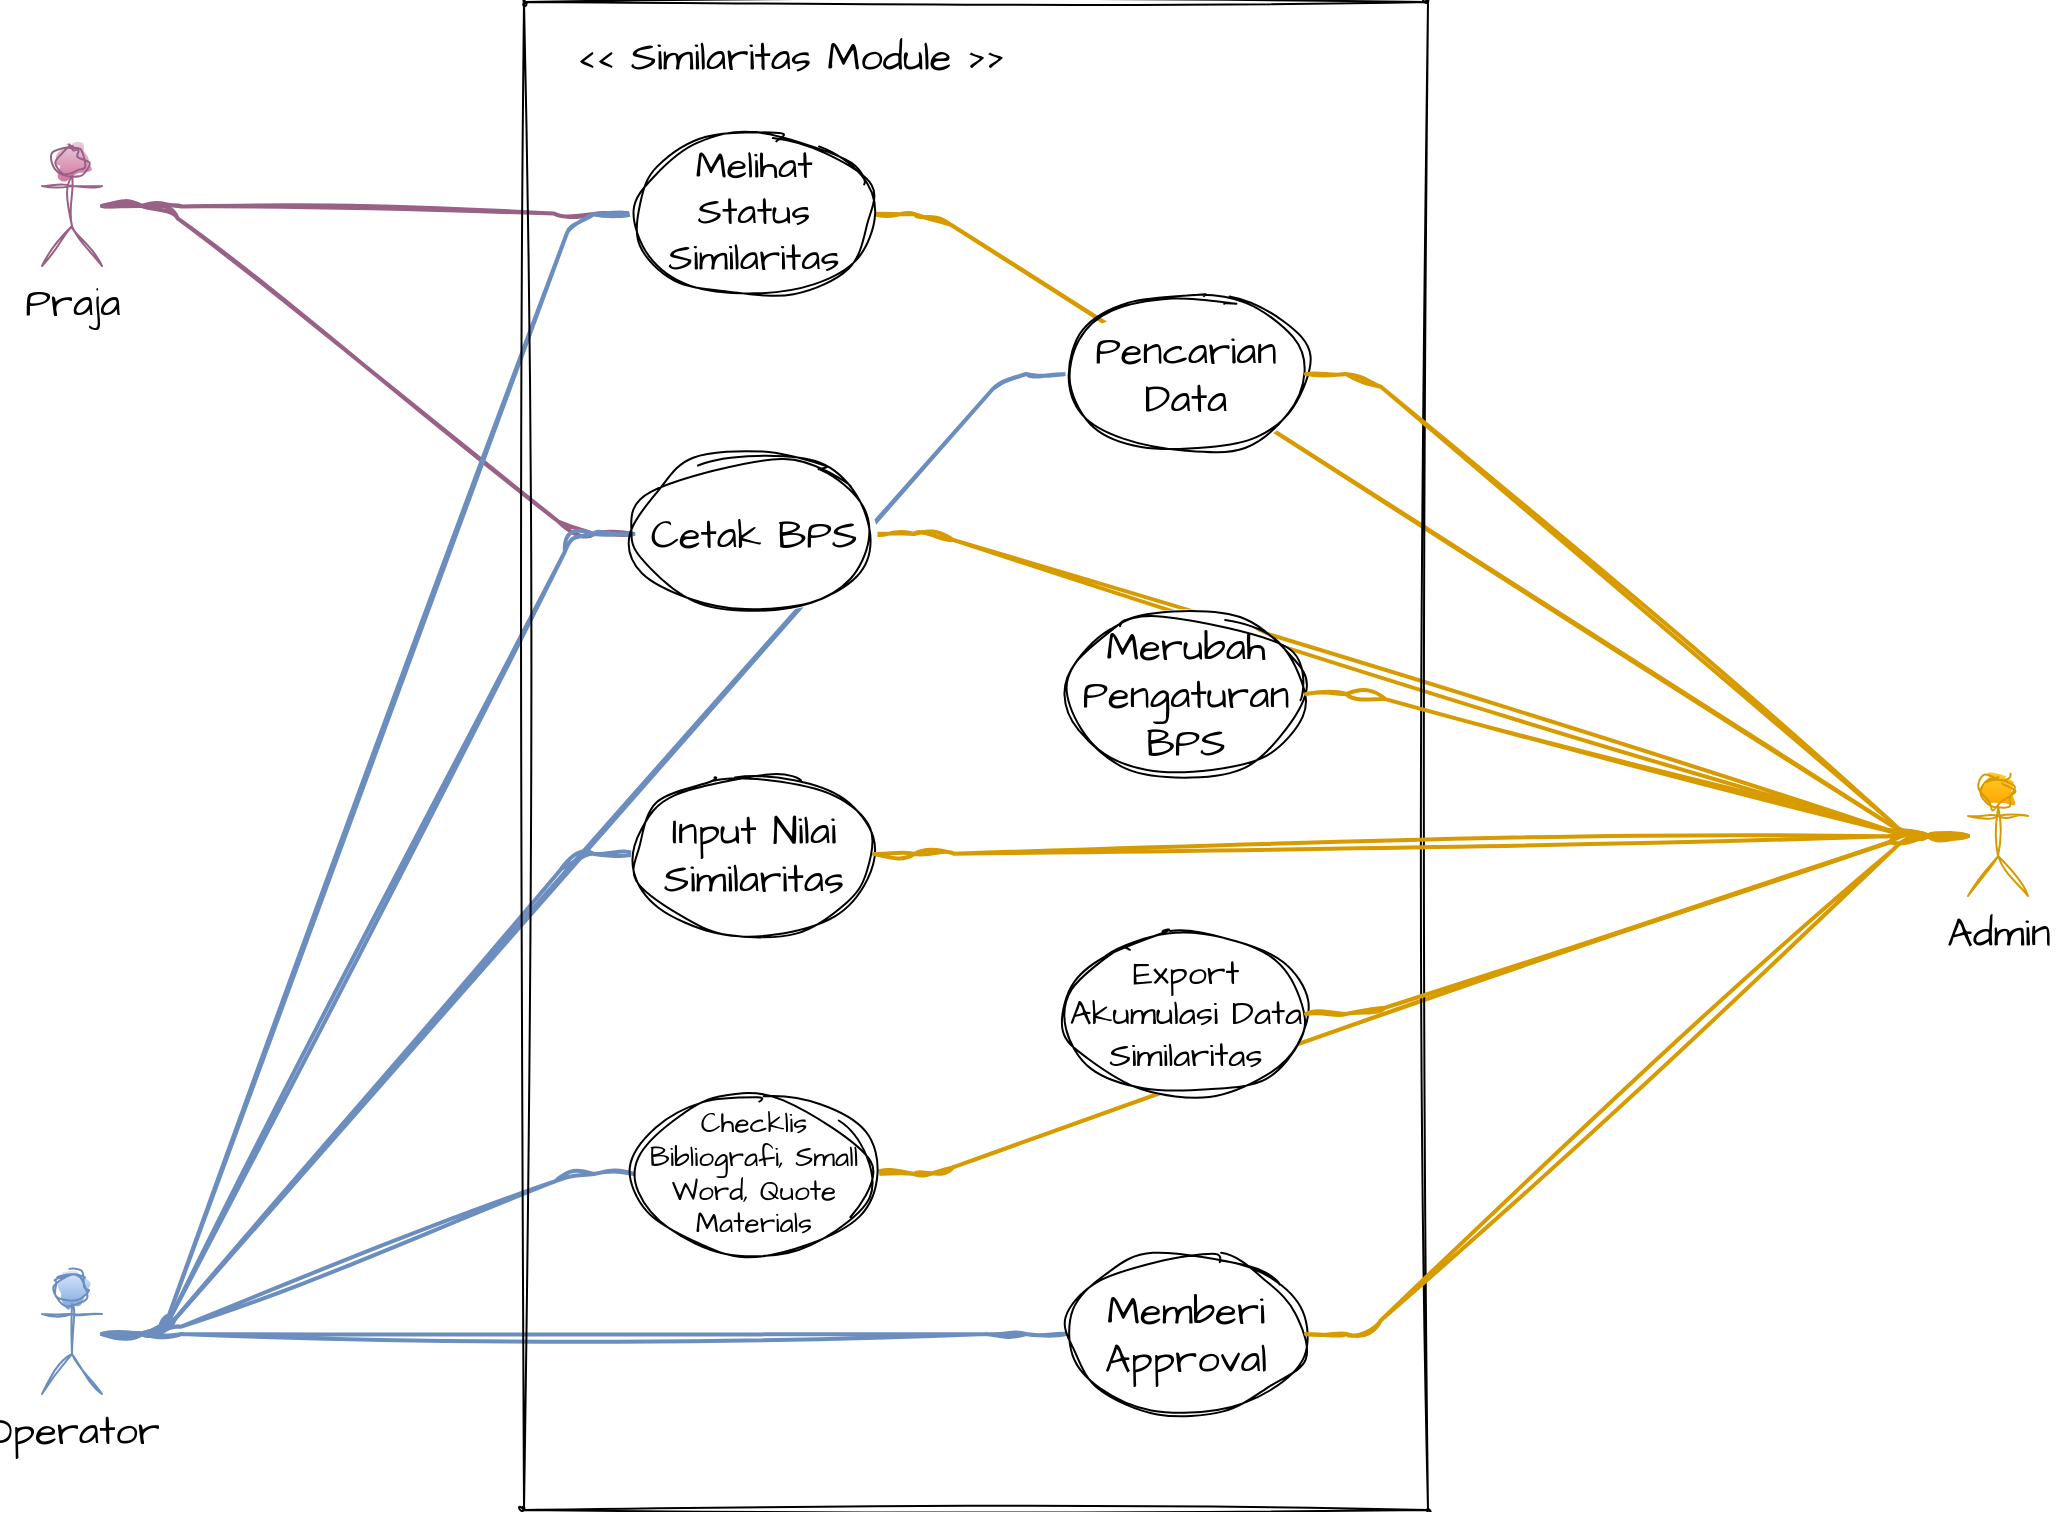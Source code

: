 <mxfile version="21.6.5" type="device">
  <diagram name="Similaritas Module" id="253OuGNU45egYv40BCbG">
    <mxGraphModel dx="1834" dy="1292" grid="0" gridSize="10" guides="1" tooltips="1" connect="1" arrows="1" fold="1" page="0" pageScale="1" pageWidth="850" pageHeight="1100" math="0" shadow="0">
      <root>
        <mxCell id="0" />
        <mxCell id="1" parent="0" />
        <mxCell id="FokYgpelQZuV7OycChYl-26" style="edgeStyle=entityRelationEdgeStyle;rounded=1;sketch=1;hachureGap=4;jiggle=2;curveFitting=1;orthogonalLoop=1;jettySize=auto;html=1;fontFamily=Architects Daughter;fontSource=https%3A%2F%2Ffonts.googleapis.com%2Fcss%3Ffamily%3DArchitects%2BDaughter;fontSize=16;startSize=8;endSize=8;endArrow=none;endFill=0;strokeWidth=2;fillColor=#ffcd28;gradientColor=#ffa500;strokeColor=#d79b00;" parent="1" source="FokYgpelQZuV7OycChYl-6" target="FokYgpelQZuV7OycChYl-9" edge="1">
          <mxGeometry relative="1" as="geometry" />
        </mxCell>
        <mxCell id="FokYgpelQZuV7OycChYl-24" style="edgeStyle=entityRelationEdgeStyle;rounded=1;sketch=1;hachureGap=4;jiggle=2;curveFitting=1;orthogonalLoop=1;jettySize=auto;html=1;fontFamily=Architects Daughter;fontSource=https%3A%2F%2Ffonts.googleapis.com%2Fcss%3Ffamily%3DArchitects%2BDaughter;fontSize=16;startSize=8;endSize=8;endArrow=none;endFill=0;strokeWidth=2;fillColor=#ffcd28;gradientColor=#ffa500;strokeColor=#d79b00;" parent="1" source="FokYgpelQZuV7OycChYl-6" target="FokYgpelQZuV7OycChYl-7" edge="1">
          <mxGeometry relative="1" as="geometry" />
        </mxCell>
        <mxCell id="FokYgpelQZuV7OycChYl-30" style="edgeStyle=entityRelationEdgeStyle;rounded=1;sketch=1;hachureGap=4;jiggle=2;curveFitting=1;orthogonalLoop=1;jettySize=auto;html=1;fontFamily=Architects Daughter;fontSource=https%3A%2F%2Ffonts.googleapis.com%2Fcss%3Ffamily%3DArchitects%2BDaughter;fontSize=16;startSize=8;endSize=8;endArrow=none;endFill=0;strokeWidth=2;fillColor=#ffcd28;gradientColor=#ffa500;strokeColor=#d79b00;" parent="1" source="FokYgpelQZuV7OycChYl-6" target="FokYgpelQZuV7OycChYl-13" edge="1">
          <mxGeometry relative="1" as="geometry" />
        </mxCell>
        <mxCell id="FokYgpelQZuV7OycChYl-15" style="edgeStyle=entityRelationEdgeStyle;rounded=1;sketch=1;hachureGap=4;jiggle=2;curveFitting=1;orthogonalLoop=1;jettySize=auto;html=1;fontFamily=Architects Daughter;fontSource=https%3A%2F%2Ffonts.googleapis.com%2Fcss%3Ffamily%3DArchitects%2BDaughter;fontSize=16;startSize=8;endSize=8;endArrow=none;endFill=0;strokeWidth=2;fillColor=#e6d0de;gradientColor=#d5739d;strokeColor=#996185;" parent="1" source="FokYgpelQZuV7OycChYl-1" target="FokYgpelQZuV7OycChYl-7" edge="1">
          <mxGeometry relative="1" as="geometry" />
        </mxCell>
        <mxCell id="FokYgpelQZuV7OycChYl-16" style="edgeStyle=entityRelationEdgeStyle;rounded=1;sketch=1;hachureGap=4;jiggle=2;curveFitting=1;orthogonalLoop=1;jettySize=auto;html=1;fontFamily=Architects Daughter;fontSource=https%3A%2F%2Ffonts.googleapis.com%2Fcss%3Ffamily%3DArchitects%2BDaughter;fontSize=16;startSize=8;endSize=8;endArrow=none;endFill=0;strokeWidth=2;fillColor=#e6d0de;gradientColor=#d5739d;strokeColor=#996185;" parent="1" source="FokYgpelQZuV7OycChYl-1" target="FokYgpelQZuV7OycChYl-9" edge="1">
          <mxGeometry relative="1" as="geometry" />
        </mxCell>
        <mxCell id="FokYgpelQZuV7OycChYl-1" value="Praja" style="shape=umlActor;verticalLabelPosition=bottom;verticalAlign=top;html=1;outlineConnect=0;sketch=1;hachureGap=4;jiggle=2;curveFitting=1;fontFamily=Architects Daughter;fontSource=https%3A%2F%2Ffonts.googleapis.com%2Fcss%3Ffamily%3DArchitects%2BDaughter;fontSize=20;fillColor=#e6d0de;gradientColor=#d5739d;strokeColor=#996185;rounded=1;" parent="1" vertex="1">
          <mxGeometry x="-291" y="-135" width="30" height="60" as="geometry" />
        </mxCell>
        <mxCell id="FokYgpelQZuV7OycChYl-17" style="edgeStyle=entityRelationEdgeStyle;rounded=1;sketch=1;hachureGap=4;jiggle=2;curveFitting=1;orthogonalLoop=1;jettySize=auto;html=1;fontFamily=Architects Daughter;fontSource=https%3A%2F%2Ffonts.googleapis.com%2Fcss%3Ffamily%3DArchitects%2BDaughter;fontSize=16;startSize=8;endSize=8;endArrow=none;endFill=0;strokeWidth=2;fillColor=#dae8fc;gradientColor=#7ea6e0;strokeColor=#6c8ebf;" parent="1" source="FokYgpelQZuV7OycChYl-2" target="FokYgpelQZuV7OycChYl-7" edge="1">
          <mxGeometry relative="1" as="geometry" />
        </mxCell>
        <mxCell id="FokYgpelQZuV7OycChYl-18" style="edgeStyle=entityRelationEdgeStyle;rounded=1;sketch=1;hachureGap=4;jiggle=2;curveFitting=1;orthogonalLoop=1;jettySize=auto;html=1;fontFamily=Architects Daughter;fontSource=https%3A%2F%2Ffonts.googleapis.com%2Fcss%3Ffamily%3DArchitects%2BDaughter;fontSize=16;startSize=8;endSize=8;endArrow=none;endFill=0;strokeWidth=2;fillColor=#dae8fc;gradientColor=#7ea6e0;strokeColor=#6c8ebf;" parent="1" source="FokYgpelQZuV7OycChYl-2" target="FokYgpelQZuV7OycChYl-9" edge="1">
          <mxGeometry relative="1" as="geometry" />
        </mxCell>
        <mxCell id="FokYgpelQZuV7OycChYl-19" style="edgeStyle=entityRelationEdgeStyle;rounded=1;sketch=1;hachureGap=4;jiggle=2;curveFitting=1;orthogonalLoop=1;jettySize=auto;html=1;fontFamily=Architects Daughter;fontSource=https%3A%2F%2Ffonts.googleapis.com%2Fcss%3Ffamily%3DArchitects%2BDaughter;fontSize=16;startSize=8;endSize=8;endArrow=none;endFill=0;strokeWidth=2;fillColor=#dae8fc;gradientColor=#7ea6e0;strokeColor=#6c8ebf;" parent="1" source="FokYgpelQZuV7OycChYl-2" target="FokYgpelQZuV7OycChYl-11" edge="1">
          <mxGeometry relative="1" as="geometry" />
        </mxCell>
        <mxCell id="FokYgpelQZuV7OycChYl-20" style="edgeStyle=entityRelationEdgeStyle;rounded=1;sketch=1;hachureGap=4;jiggle=2;curveFitting=1;orthogonalLoop=1;jettySize=auto;html=1;fontFamily=Architects Daughter;fontSource=https%3A%2F%2Ffonts.googleapis.com%2Fcss%3Ffamily%3DArchitects%2BDaughter;fontSize=16;startSize=8;endSize=8;endArrow=none;endFill=0;strokeWidth=2;fillColor=#dae8fc;gradientColor=#7ea6e0;strokeColor=#6c8ebf;" parent="1" source="FokYgpelQZuV7OycChYl-2" target="FokYgpelQZuV7OycChYl-13" edge="1">
          <mxGeometry relative="1" as="geometry" />
        </mxCell>
        <mxCell id="FokYgpelQZuV7OycChYl-21" style="edgeStyle=entityRelationEdgeStyle;rounded=1;sketch=1;hachureGap=4;jiggle=2;curveFitting=1;orthogonalLoop=1;jettySize=auto;html=1;fontFamily=Architects Daughter;fontSource=https%3A%2F%2Ffonts.googleapis.com%2Fcss%3Ffamily%3DArchitects%2BDaughter;fontSize=16;startSize=8;endSize=8;endArrow=none;endFill=0;strokeWidth=2;fillColor=#dae8fc;gradientColor=#7ea6e0;strokeColor=#6c8ebf;" parent="1" source="FokYgpelQZuV7OycChYl-2" target="FokYgpelQZuV7OycChYl-8" edge="1">
          <mxGeometry relative="1" as="geometry" />
        </mxCell>
        <mxCell id="FokYgpelQZuV7OycChYl-23" style="edgeStyle=entityRelationEdgeStyle;rounded=1;sketch=1;hachureGap=4;jiggle=2;curveFitting=1;orthogonalLoop=1;jettySize=auto;html=1;fontFamily=Architects Daughter;fontSource=https%3A%2F%2Ffonts.googleapis.com%2Fcss%3Ffamily%3DArchitects%2BDaughter;fontSize=16;startSize=8;endSize=8;endArrow=none;endFill=0;strokeWidth=2;fillColor=#dae8fc;gradientColor=#7ea6e0;strokeColor=#6c8ebf;" parent="1" source="FokYgpelQZuV7OycChYl-2" target="FokYgpelQZuV7OycChYl-14" edge="1">
          <mxGeometry relative="1" as="geometry" />
        </mxCell>
        <mxCell id="FokYgpelQZuV7OycChYl-2" value="Operator" style="shape=umlActor;verticalLabelPosition=bottom;verticalAlign=top;html=1;outlineConnect=0;sketch=1;hachureGap=4;jiggle=2;curveFitting=1;fontFamily=Architects Daughter;fontSource=https%3A%2F%2Ffonts.googleapis.com%2Fcss%3Ffamily%3DArchitects%2BDaughter;fontSize=20;fillColor=#dae8fc;gradientColor=#7ea6e0;strokeColor=#6c8ebf;rounded=1;" parent="1" vertex="1">
          <mxGeometry x="-291" y="429" width="30" height="60" as="geometry" />
        </mxCell>
        <mxCell id="FokYgpelQZuV7OycChYl-3" value="" style="swimlane;startSize=0;sketch=1;hachureGap=4;jiggle=2;curveFitting=1;fontFamily=Architects Daughter;fontSource=https%3A%2F%2Ffonts.googleapis.com%2Fcss%3Ffamily%3DArchitects%2BDaughter;fontSize=20;rounded=1;" parent="1" vertex="1">
          <mxGeometry x="-50" y="-207" width="452" height="754" as="geometry" />
        </mxCell>
        <mxCell id="FokYgpelQZuV7OycChYl-4" value="&amp;lt;&amp;lt; Similaritas Module &amp;gt;&amp;gt;" style="text;html=1;align=center;verticalAlign=middle;resizable=0;points=[];autosize=1;strokeColor=none;fillColor=none;fontSize=20;fontFamily=Architects Daughter;rounded=1;" parent="FokYgpelQZuV7OycChYl-3" vertex="1">
          <mxGeometry x="17" y="9" width="232" height="36" as="geometry" />
        </mxCell>
        <mxCell id="FokYgpelQZuV7OycChYl-7" value="Melihat Status Similaritas" style="ellipse;whiteSpace=wrap;html=1;sketch=1;hachureGap=4;jiggle=2;curveFitting=1;fontFamily=Architects Daughter;fontSource=https%3A%2F%2Ffonts.googleapis.com%2Fcss%3Ffamily%3DArchitects%2BDaughter;fontSize=19;rounded=1;" parent="FokYgpelQZuV7OycChYl-3" vertex="1">
          <mxGeometry x="55" y="66" width="120" height="80" as="geometry" />
        </mxCell>
        <mxCell id="FokYgpelQZuV7OycChYl-8" value="Pencarian Data" style="ellipse;whiteSpace=wrap;html=1;sketch=1;hachureGap=4;jiggle=2;curveFitting=1;fontFamily=Architects Daughter;fontSource=https%3A%2F%2Ffonts.googleapis.com%2Fcss%3Ffamily%3DArchitects%2BDaughter;fontSize=20;rounded=1;" parent="FokYgpelQZuV7OycChYl-3" vertex="1">
          <mxGeometry x="271" y="146" width="120" height="80" as="geometry" />
        </mxCell>
        <mxCell id="FokYgpelQZuV7OycChYl-9" value="Cetak BPS" style="ellipse;whiteSpace=wrap;html=1;sketch=1;hachureGap=4;jiggle=2;curveFitting=1;fontFamily=Architects Daughter;fontSource=https%3A%2F%2Ffonts.googleapis.com%2Fcss%3Ffamily%3DArchitects%2BDaughter;fontSize=20;rounded=1;" parent="FokYgpelQZuV7OycChYl-3" vertex="1">
          <mxGeometry x="55" y="226" width="120" height="80" as="geometry" />
        </mxCell>
        <mxCell id="FokYgpelQZuV7OycChYl-10" value="Merubah Pengaturan BPS" style="ellipse;whiteSpace=wrap;html=1;sketch=1;hachureGap=4;jiggle=2;curveFitting=1;fontFamily=Architects Daughter;fontSource=https%3A%2F%2Ffonts.googleapis.com%2Fcss%3Ffamily%3DArchitects%2BDaughter;fontSize=20;rounded=1;" parent="FokYgpelQZuV7OycChYl-3" vertex="1">
          <mxGeometry x="271" y="306" width="120" height="80" as="geometry" />
        </mxCell>
        <mxCell id="FokYgpelQZuV7OycChYl-11" value="Input Nilai Similaritas" style="ellipse;whiteSpace=wrap;html=1;sketch=1;hachureGap=4;jiggle=2;curveFitting=1;fontFamily=Architects Daughter;fontSource=https%3A%2F%2Ffonts.googleapis.com%2Fcss%3Ffamily%3DArchitects%2BDaughter;fontSize=20;rounded=1;" parent="FokYgpelQZuV7OycChYl-3" vertex="1">
          <mxGeometry x="55" y="386" width="120" height="80" as="geometry" />
        </mxCell>
        <mxCell id="FokYgpelQZuV7OycChYl-12" value="Export Akumulasi Data Similaritas" style="ellipse;whiteSpace=wrap;html=1;sketch=1;hachureGap=4;jiggle=2;curveFitting=1;fontFamily=Architects Daughter;fontSource=https%3A%2F%2Ffonts.googleapis.com%2Fcss%3Ffamily%3DArchitects%2BDaughter;fontSize=17;rounded=1;" parent="FokYgpelQZuV7OycChYl-3" vertex="1">
          <mxGeometry x="271" y="466" width="120" height="80" as="geometry" />
        </mxCell>
        <mxCell id="FokYgpelQZuV7OycChYl-13" value="Checklis&lt;br style=&quot;font-size: 14px;&quot;&gt;Bibliografi, Small Word, Quote Materials" style="ellipse;whiteSpace=wrap;html=1;sketch=1;hachureGap=4;jiggle=2;curveFitting=1;fontFamily=Architects Daughter;fontSource=https%3A%2F%2Ffonts.googleapis.com%2Fcss%3Ffamily%3DArchitects%2BDaughter;fontSize=14;rounded=1;" parent="FokYgpelQZuV7OycChYl-3" vertex="1">
          <mxGeometry x="55" y="546" width="120" height="80" as="geometry" />
        </mxCell>
        <mxCell id="FokYgpelQZuV7OycChYl-14" value="Memberi Approval" style="ellipse;whiteSpace=wrap;html=1;sketch=1;hachureGap=4;jiggle=2;curveFitting=1;fontFamily=Architects Daughter;fontSource=https%3A%2F%2Ffonts.googleapis.com%2Fcss%3Ffamily%3DArchitects%2BDaughter;fontSize=20;rounded=1;" parent="FokYgpelQZuV7OycChYl-3" vertex="1">
          <mxGeometry x="271" y="626" width="120" height="80" as="geometry" />
        </mxCell>
        <mxCell id="FokYgpelQZuV7OycChYl-25" style="edgeStyle=entityRelationEdgeStyle;rounded=1;sketch=1;hachureGap=4;jiggle=2;curveFitting=1;orthogonalLoop=1;jettySize=auto;html=1;fontFamily=Architects Daughter;fontSource=https%3A%2F%2Ffonts.googleapis.com%2Fcss%3Ffamily%3DArchitects%2BDaughter;fontSize=16;startSize=8;endSize=8;endArrow=none;endFill=0;strokeWidth=2;fillColor=#ffcd28;gradientColor=#ffa500;strokeColor=#d79b00;" parent="1" source="FokYgpelQZuV7OycChYl-6" target="FokYgpelQZuV7OycChYl-8" edge="1">
          <mxGeometry relative="1" as="geometry" />
        </mxCell>
        <mxCell id="FokYgpelQZuV7OycChYl-27" style="edgeStyle=entityRelationEdgeStyle;rounded=1;sketch=1;hachureGap=4;jiggle=2;curveFitting=1;orthogonalLoop=1;jettySize=auto;html=1;fontFamily=Architects Daughter;fontSource=https%3A%2F%2Ffonts.googleapis.com%2Fcss%3Ffamily%3DArchitects%2BDaughter;fontSize=16;startSize=8;endSize=8;endArrow=none;endFill=0;strokeWidth=2;fillColor=#ffcd28;gradientColor=#ffa500;strokeColor=#d79b00;" parent="1" source="FokYgpelQZuV7OycChYl-6" target="FokYgpelQZuV7OycChYl-10" edge="1">
          <mxGeometry relative="1" as="geometry" />
        </mxCell>
        <mxCell id="FokYgpelQZuV7OycChYl-28" style="edgeStyle=entityRelationEdgeStyle;rounded=1;sketch=1;hachureGap=4;jiggle=2;curveFitting=1;orthogonalLoop=1;jettySize=auto;html=1;fontFamily=Architects Daughter;fontSource=https%3A%2F%2Ffonts.googleapis.com%2Fcss%3Ffamily%3DArchitects%2BDaughter;fontSize=16;startSize=8;endSize=8;endArrow=none;endFill=0;strokeWidth=2;fillColor=#ffcd28;gradientColor=#ffa500;strokeColor=#d79b00;" parent="1" source="FokYgpelQZuV7OycChYl-6" target="FokYgpelQZuV7OycChYl-11" edge="1">
          <mxGeometry relative="1" as="geometry" />
        </mxCell>
        <mxCell id="FokYgpelQZuV7OycChYl-29" style="edgeStyle=entityRelationEdgeStyle;rounded=1;sketch=1;hachureGap=4;jiggle=2;curveFitting=1;orthogonalLoop=1;jettySize=auto;html=1;fontFamily=Architects Daughter;fontSource=https%3A%2F%2Ffonts.googleapis.com%2Fcss%3Ffamily%3DArchitects%2BDaughter;fontSize=16;startSize=8;endSize=8;endArrow=none;endFill=0;strokeWidth=2;fillColor=#ffcd28;gradientColor=#ffa500;strokeColor=#d79b00;" parent="1" source="FokYgpelQZuV7OycChYl-6" target="FokYgpelQZuV7OycChYl-12" edge="1">
          <mxGeometry relative="1" as="geometry" />
        </mxCell>
        <mxCell id="FokYgpelQZuV7OycChYl-31" style="edgeStyle=entityRelationEdgeStyle;rounded=1;sketch=1;hachureGap=4;jiggle=2;curveFitting=1;orthogonalLoop=1;jettySize=auto;html=1;fontFamily=Architects Daughter;fontSource=https%3A%2F%2Ffonts.googleapis.com%2Fcss%3Ffamily%3DArchitects%2BDaughter;fontSize=16;startSize=8;endSize=8;endArrow=none;endFill=0;strokeWidth=2;fillColor=#ffcd28;gradientColor=#ffa500;strokeColor=#d79b00;" parent="1" source="FokYgpelQZuV7OycChYl-6" target="FokYgpelQZuV7OycChYl-14" edge="1">
          <mxGeometry relative="1" as="geometry" />
        </mxCell>
        <mxCell id="FokYgpelQZuV7OycChYl-6" value="Admin" style="shape=umlActor;verticalLabelPosition=bottom;verticalAlign=top;html=1;outlineConnect=0;sketch=1;hachureGap=4;jiggle=2;curveFitting=1;fontFamily=Architects Daughter;fontSource=https%3A%2F%2Ffonts.googleapis.com%2Fcss%3Ffamily%3DArchitects%2BDaughter;fontSize=20;fillColor=#ffcd28;gradientColor=#ffa500;strokeColor=#d79b00;rounded=1;" parent="1" vertex="1">
          <mxGeometry x="672" y="180" width="30" height="60" as="geometry" />
        </mxCell>
      </root>
    </mxGraphModel>
  </diagram>
</mxfile>
